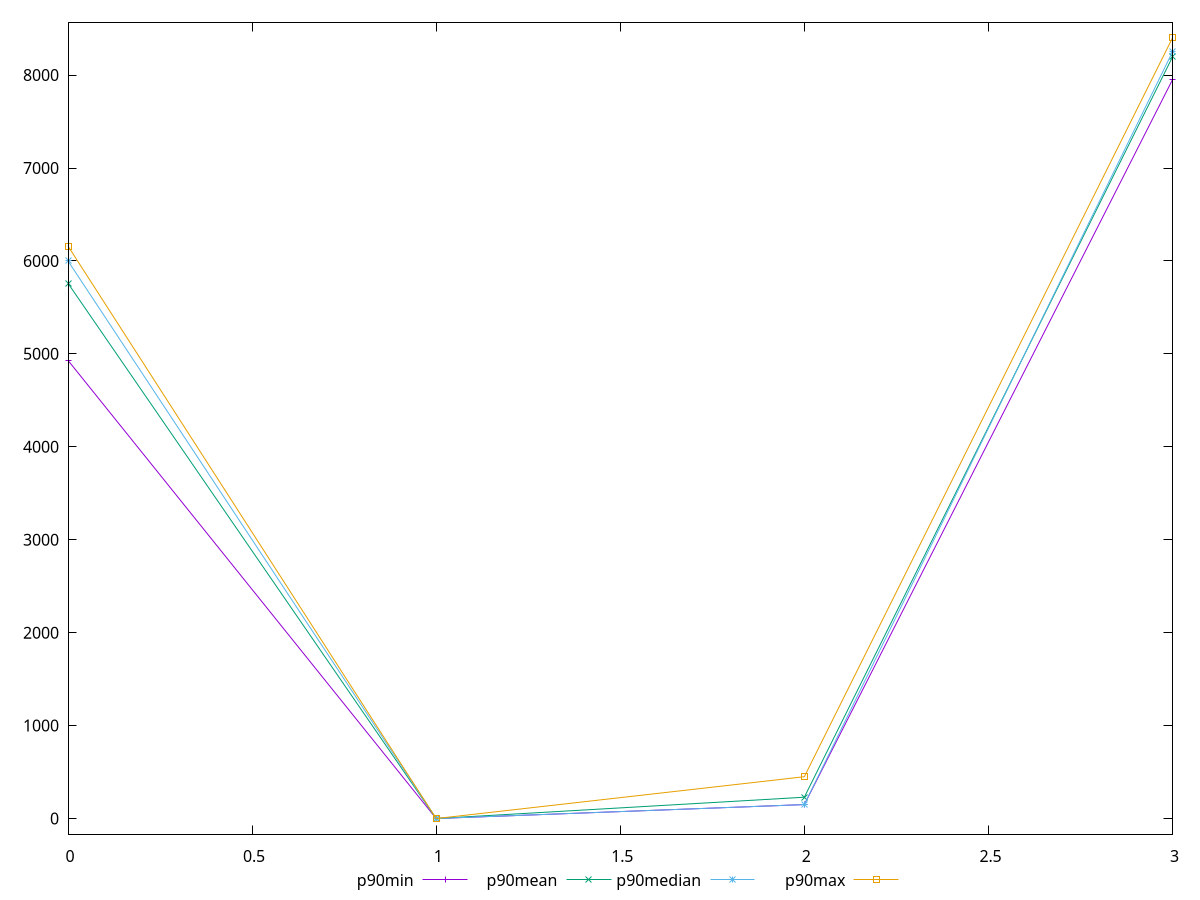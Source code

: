 reset

$p90Min <<EOF
0 4930
1 0
2 150
3 7950
EOF

$p90Mean <<EOF
0 5759.36170212766
1 0
2 229.3548387096774
3 8195.212765957447
EOF

$p90Median <<EOF
0 6000
1 0
2 150
3 8250
EOF

$p90Max <<EOF
0 6160
1 0
2 450
3 8400
EOF

set key outside below
set xrange [0:3]
set yrange [-168:8568]
set trange [-168:8568]
set terminal svg size 640, 560 enhanced background rgb 'white'
set output "reports/report_00030_2021-02-24T20-42-31.540Z/uses-text-compression/progression/value.svg"

plot $p90Min title "p90min" with linespoints, \
     $p90Mean title "p90mean" with linespoints, \
     $p90Median title "p90median" with linespoints, \
     $p90Max title "p90max" with linespoints

reset

